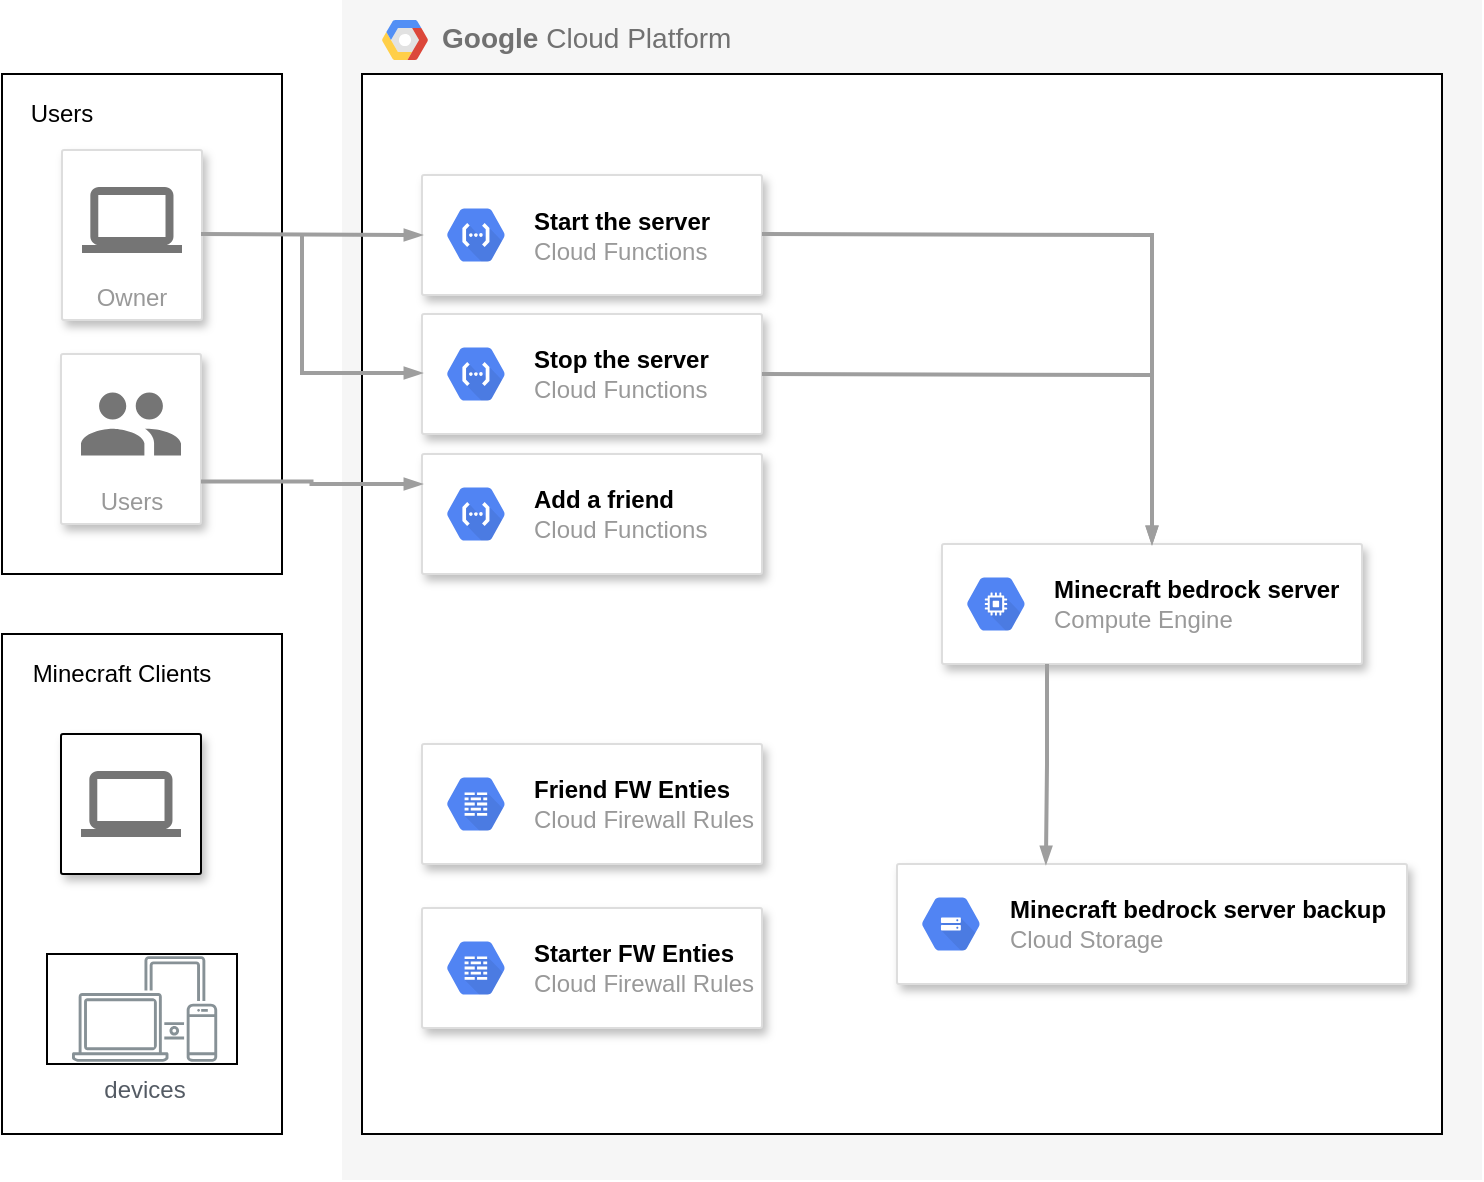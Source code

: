 <mxfile version="13.5.7" type="device"><diagram id="xHSbacs5IqQfL9tYKJFo" name="Page-1"><mxGraphModel dx="1086" dy="926" grid="1" gridSize="10" guides="1" tooltips="1" connect="1" arrows="1" fold="1" page="1" pageScale="1" pageWidth="850" pageHeight="1100" math="0" shadow="0"><root><mxCell id="0"/><mxCell id="1" parent="0"/><mxCell id="f6PlIfMKJTqJFVI9NhcM-6" value="&lt;b&gt;Google &lt;/b&gt;Cloud Platform" style="fillColor=#F6F6F6;strokeColor=none;shadow=0;gradientColor=none;fontSize=14;align=left;spacing=10;fontColor=#717171;9E9E9E;verticalAlign=top;spacingTop=-4;fontStyle=0;spacingLeft=40;html=1;" vertex="1" parent="1"><mxGeometry x="210" y="3" width="570" height="590" as="geometry"/></mxCell><mxCell id="f6PlIfMKJTqJFVI9NhcM-7" value="" style="shape=mxgraph.gcp2.google_cloud_platform;fillColor=#F6F6F6;strokeColor=none;shadow=0;gradientColor=none;" vertex="1" parent="f6PlIfMKJTqJFVI9NhcM-6"><mxGeometry width="23" height="20" relative="1" as="geometry"><mxPoint x="20" y="10" as="offset"/></mxGeometry></mxCell><mxCell id="uScAN5TrMaQNf4Spnvau-6" value="" style="rounded=0;whiteSpace=wrap;html=1;" parent="1" vertex="1"><mxGeometry x="40" y="40" width="140" height="250" as="geometry"/></mxCell><mxCell id="uScAN5TrMaQNf4Spnvau-9" value="Users" style="text;html=1;strokeColor=none;fillColor=none;align=center;verticalAlign=middle;whiteSpace=wrap;rounded=0;" parent="1" vertex="1"><mxGeometry x="50" y="50" width="40" height="20" as="geometry"/></mxCell><mxCell id="uScAN5TrMaQNf4Spnvau-12" value="" style="rounded=0;whiteSpace=wrap;html=1;" parent="1" vertex="1"><mxGeometry x="40" y="320" width="140" height="250" as="geometry"/></mxCell><mxCell id="uScAN5TrMaQNf4Spnvau-14" value="" style="rounded=0;whiteSpace=wrap;html=1;" parent="1" vertex="1"><mxGeometry x="62.5" y="480" width="95" height="55" as="geometry"/></mxCell><mxCell id="uScAN5TrMaQNf4Spnvau-15" value="Minecraft Clients" style="text;html=1;strokeColor=none;fillColor=none;align=center;verticalAlign=middle;whiteSpace=wrap;rounded=0;" parent="1" vertex="1"><mxGeometry x="50" y="330" width="100" height="20" as="geometry"/></mxCell><mxCell id="uScAN5TrMaQNf4Spnvau-19" value="devices" style="outlineConnect=0;gradientColor=none;fontColor=#545B64;strokeColor=none;fillColor=#879196;dashed=0;verticalLabelPosition=bottom;verticalAlign=top;align=center;html=1;fontSize=12;fontStyle=0;aspect=fixed;shape=mxgraph.aws4.illustration_devices;pointerEvents=1" parent="1" vertex="1"><mxGeometry x="75" y="481" width="72.6" height="53" as="geometry"/></mxCell><mxCell id="uScAN5TrMaQNf4Spnvau-20" value="" style="rounded=0;whiteSpace=wrap;html=1;" parent="1" vertex="1"><mxGeometry x="220" y="40" width="540" height="530" as="geometry"/></mxCell><mxCell id="uScAN5TrMaQNf4Spnvau-28" value="Users" style="strokeColor=#dddddd;shadow=1;strokeWidth=1;rounded=1;absoluteArcSize=1;arcSize=2;labelPosition=center;verticalLabelPosition=middle;align=center;verticalAlign=bottom;spacingLeft=0;fontColor=#999999;fontSize=12;whiteSpace=wrap;spacingBottom=2;" parent="1" vertex="1"><mxGeometry x="69.5" y="180" width="70" height="85" as="geometry"/></mxCell><mxCell id="uScAN5TrMaQNf4Spnvau-29" value="" style="dashed=0;connectable=0;html=1;fillColor=#757575;strokeColor=none;shape=mxgraph.gcp2.users;part=1;" parent="uScAN5TrMaQNf4Spnvau-28" vertex="1"><mxGeometry x="0.5" width="50" height="31.5" relative="1" as="geometry"><mxPoint x="-25" y="19.25" as="offset"/></mxGeometry></mxCell><mxCell id="uScAN5TrMaQNf4Spnvau-32" value="Owner" style="strokeColor=#dddddd;shadow=1;strokeWidth=1;rounded=1;absoluteArcSize=1;arcSize=2;labelPosition=center;verticalLabelPosition=middle;align=center;verticalAlign=bottom;spacingLeft=0;fontColor=#999999;fontSize=12;whiteSpace=wrap;spacingBottom=2;" parent="1" vertex="1"><mxGeometry x="70" y="78" width="70" height="85" as="geometry"/></mxCell><mxCell id="uScAN5TrMaQNf4Spnvau-33" value="" style="dashed=0;connectable=0;html=1;fillColor=#757575;strokeColor=none;shape=mxgraph.gcp2.laptop;part=1;" parent="uScAN5TrMaQNf4Spnvau-32" vertex="1"><mxGeometry x="0.5" width="50" height="33" relative="1" as="geometry"><mxPoint x="-25" y="18.5" as="offset"/></mxGeometry></mxCell><mxCell id="uScAN5TrMaQNf4Spnvau-35" value="" style="shadow=1;strokeWidth=1;rounded=1;absoluteArcSize=1;arcSize=2;labelPosition=center;verticalLabelPosition=middle;align=center;verticalAlign=bottom;spacingLeft=0;fontColor=#999999;fontSize=12;whiteSpace=wrap;spacingBottom=2;" parent="1" vertex="1"><mxGeometry x="69.5" y="370" width="70" height="70" as="geometry"/></mxCell><mxCell id="uScAN5TrMaQNf4Spnvau-36" value="" style="dashed=0;connectable=0;html=1;fillColor=#757575;strokeColor=none;shape=mxgraph.gcp2.laptop;part=1;" parent="uScAN5TrMaQNf4Spnvau-35" vertex="1"><mxGeometry x="0.5" width="50" height="33" relative="1" as="geometry"><mxPoint x="-25" y="18.5" as="offset"/></mxGeometry></mxCell><mxCell id="uScAN5TrMaQNf4Spnvau-37" value="" style="strokeColor=#dddddd;shadow=1;strokeWidth=1;rounded=1;absoluteArcSize=1;arcSize=2;fillColor=#ffffff;" parent="1" vertex="1"><mxGeometry x="250" y="90.5" width="170" height="60" as="geometry"/></mxCell><mxCell id="uScAN5TrMaQNf4Spnvau-38" value="&lt;div&gt;&lt;font color=&quot;#000000&quot;&gt;&lt;b&gt;Start the server&lt;/b&gt;&lt;/font&gt;&lt;br&gt;&lt;/div&gt;&lt;div&gt;Cloud Functions&lt;/div&gt;" style="dashed=0;connectable=0;html=1;fillColor=#5184F3;strokeColor=none;shape=mxgraph.gcp2.hexIcon;prIcon=cloud_functions;part=1;labelPosition=right;verticalLabelPosition=middle;align=left;verticalAlign=middle;spacingLeft=5;fontColor=#999999;fontSize=12;" parent="uScAN5TrMaQNf4Spnvau-37" vertex="1"><mxGeometry y="0.5" width="44" height="39" relative="1" as="geometry"><mxPoint x="5" y="-19.5" as="offset"/></mxGeometry></mxCell><mxCell id="uScAN5TrMaQNf4Spnvau-39" value="" style="strokeColor=#dddddd;shadow=1;strokeWidth=1;rounded=1;absoluteArcSize=1;arcSize=2;fillColor=#ffffff;" parent="1" vertex="1"><mxGeometry x="250" y="160" width="170" height="60" as="geometry"/></mxCell><mxCell id="uScAN5TrMaQNf4Spnvau-40" value="&lt;div&gt;&lt;font color=&quot;#000000&quot;&gt;&lt;b&gt;Stop the server&lt;/b&gt;&lt;/font&gt;&lt;br&gt;&lt;/div&gt;&lt;div&gt;Cloud Functions&lt;/div&gt;" style="dashed=0;connectable=0;html=1;fillColor=#5184F3;strokeColor=none;shape=mxgraph.gcp2.hexIcon;prIcon=cloud_functions;part=1;labelPosition=right;verticalLabelPosition=middle;align=left;verticalAlign=middle;spacingLeft=5;fontColor=#999999;fontSize=12;" parent="uScAN5TrMaQNf4Spnvau-39" vertex="1"><mxGeometry y="0.5" width="44" height="39" relative="1" as="geometry"><mxPoint x="5" y="-19.5" as="offset"/></mxGeometry></mxCell><mxCell id="uScAN5TrMaQNf4Spnvau-41" value="" style="strokeColor=#dddddd;shadow=1;strokeWidth=1;rounded=1;absoluteArcSize=1;arcSize=2;fillColor=#ffffff;" parent="1" vertex="1"><mxGeometry x="250" y="230" width="170" height="60" as="geometry"/></mxCell><mxCell id="uScAN5TrMaQNf4Spnvau-42" value="&lt;div&gt;&lt;font color=&quot;#000000&quot;&gt;&lt;b&gt;Add a friend&lt;/b&gt;&lt;/font&gt;&lt;br&gt;&lt;/div&gt;&lt;div&gt;Cloud Functions&lt;/div&gt;" style="dashed=0;connectable=0;html=1;fillColor=#5184F3;strokeColor=none;shape=mxgraph.gcp2.hexIcon;prIcon=cloud_functions;part=1;labelPosition=right;verticalLabelPosition=middle;align=left;verticalAlign=middle;spacingLeft=5;fontColor=#999999;fontSize=12;" parent="uScAN5TrMaQNf4Spnvau-41" vertex="1"><mxGeometry y="0.5" width="44" height="39" relative="1" as="geometry"><mxPoint x="5" y="-19.5" as="offset"/></mxGeometry></mxCell><mxCell id="uScAN5TrMaQNf4Spnvau-43" value="" style="strokeColor=#dddddd;shadow=1;strokeWidth=1;rounded=1;absoluteArcSize=1;arcSize=2;fillColor=#ffffff;" parent="1" vertex="1"><mxGeometry x="510" y="275" width="210" height="60" as="geometry"/></mxCell><mxCell id="uScAN5TrMaQNf4Spnvau-44" value="&lt;div&gt;&lt;font color=&quot;#000000&quot;&gt;&lt;b&gt;Minecraft bedrock server&lt;/b&gt;&lt;/font&gt;&lt;br&gt;&lt;/div&gt;&lt;div&gt;Compute Engine&lt;/div&gt;" style="dashed=0;connectable=0;html=1;fillColor=#5184F3;strokeColor=none;shape=mxgraph.gcp2.hexIcon;prIcon=compute_engine;part=1;labelPosition=right;verticalLabelPosition=middle;align=left;verticalAlign=middle;spacingLeft=5;fontColor=#999999;fontSize=12;" parent="uScAN5TrMaQNf4Spnvau-43" vertex="1"><mxGeometry y="0.5" width="44" height="39" relative="1" as="geometry"><mxPoint x="5" y="-19.5" as="offset"/></mxGeometry></mxCell><mxCell id="f6PlIfMKJTqJFVI9NhcM-1" value="" style="edgeStyle=orthogonalEdgeStyle;fontSize=12;html=1;endArrow=blockThin;endFill=1;rounded=0;strokeWidth=2;endSize=4;startSize=4;dashed=0;strokeColor=#9E9E9E;entryX=0;entryY=0.5;entryDx=0;entryDy=0;" edge="1" parent="1" target="uScAN5TrMaQNf4Spnvau-37"><mxGeometry width="100" relative="1" as="geometry"><mxPoint x="139.5" y="120" as="sourcePoint"/><mxPoint x="239.5" y="120" as="targetPoint"/></mxGeometry></mxCell><mxCell id="f6PlIfMKJTqJFVI9NhcM-2" value="" style="edgeStyle=orthogonalEdgeStyle;fontSize=12;html=1;endArrow=blockThin;endFill=1;rounded=0;strokeWidth=2;endSize=4;startSize=4;dashed=0;strokeColor=#9E9E9E;" edge="1" parent="1"><mxGeometry width="100" relative="1" as="geometry"><mxPoint x="190" y="120" as="sourcePoint"/><mxPoint x="250" y="189.5" as="targetPoint"/><Array as="points"><mxPoint x="190" y="190"/></Array></mxGeometry></mxCell><mxCell id="f6PlIfMKJTqJFVI9NhcM-3" value="" style="edgeStyle=orthogonalEdgeStyle;fontSize=12;html=1;endArrow=blockThin;endFill=1;rounded=0;strokeWidth=2;endSize=4;startSize=4;dashed=0;strokeColor=#9E9E9E;entryX=0;entryY=0.25;entryDx=0;entryDy=0;exitX=1;exitY=0.75;exitDx=0;exitDy=0;" edge="1" parent="1" source="uScAN5TrMaQNf4Spnvau-28" target="uScAN5TrMaQNf4Spnvau-41"><mxGeometry width="100" relative="1" as="geometry"><mxPoint x="140" y="250" as="sourcePoint"/><mxPoint x="240" y="250" as="targetPoint"/></mxGeometry></mxCell><mxCell id="f6PlIfMKJTqJFVI9NhcM-4" value="" style="edgeStyle=orthogonalEdgeStyle;fontSize=12;html=1;endArrow=blockThin;endFill=1;rounded=0;strokeWidth=2;endSize=4;startSize=4;dashed=0;strokeColor=#9E9E9E;entryX=0.5;entryY=0;entryDx=0;entryDy=0;" edge="1" parent="1" target="uScAN5TrMaQNf4Spnvau-43"><mxGeometry width="100" relative="1" as="geometry"><mxPoint x="420" y="120" as="sourcePoint"/><mxPoint x="520" y="120" as="targetPoint"/></mxGeometry></mxCell><mxCell id="f6PlIfMKJTqJFVI9NhcM-5" value="" style="edgeStyle=orthogonalEdgeStyle;fontSize=12;html=1;endArrow=blockThin;endFill=1;rounded=0;strokeWidth=2;endSize=4;startSize=4;dashed=0;strokeColor=#9E9E9E;entryX=0.5;entryY=0;entryDx=0;entryDy=0;" edge="1" parent="1" target="uScAN5TrMaQNf4Spnvau-43"><mxGeometry width="100" relative="1" as="geometry"><mxPoint x="420" y="190" as="sourcePoint"/><mxPoint x="520" y="190" as="targetPoint"/></mxGeometry></mxCell><mxCell id="f6PlIfMKJTqJFVI9NhcM-9" value="" style="strokeColor=#dddddd;shadow=1;strokeWidth=1;rounded=1;absoluteArcSize=1;arcSize=2;" vertex="1" parent="1"><mxGeometry x="250" y="375" width="170" height="60" as="geometry"/></mxCell><mxCell id="f6PlIfMKJTqJFVI9NhcM-10" value="&lt;font color=&quot;#000000&quot;&gt;&lt;b&gt;Friend FW Enties&lt;/b&gt;&lt;/font&gt;&lt;br&gt;Cloud Firewall Rules" style="dashed=0;connectable=0;html=1;fillColor=#5184F3;strokeColor=none;shape=mxgraph.gcp2.hexIcon;prIcon=cloud_firewall_rules;part=1;labelPosition=right;verticalLabelPosition=middle;align=left;verticalAlign=middle;spacingLeft=5;fontColor=#999999;fontSize=12;" vertex="1" parent="f6PlIfMKJTqJFVI9NhcM-9"><mxGeometry y="0.5" width="44" height="39" relative="1" as="geometry"><mxPoint x="5" y="-19.5" as="offset"/></mxGeometry></mxCell><mxCell id="f6PlIfMKJTqJFVI9NhcM-11" value="" style="strokeColor=#dddddd;shadow=1;strokeWidth=1;rounded=1;absoluteArcSize=1;arcSize=2;" vertex="1" parent="1"><mxGeometry x="250" y="457" width="170" height="60" as="geometry"/></mxCell><mxCell id="f6PlIfMKJTqJFVI9NhcM-12" value="&lt;font color=&quot;#000000&quot;&gt;&lt;b&gt;Starter FW Enties&lt;/b&gt;&lt;/font&gt;&lt;br&gt;Cloud Firewall Rules" style="dashed=0;connectable=0;html=1;fillColor=#5184F3;strokeColor=none;shape=mxgraph.gcp2.hexIcon;prIcon=cloud_firewall_rules;part=1;labelPosition=right;verticalLabelPosition=middle;align=left;verticalAlign=middle;spacingLeft=5;fontColor=#999999;fontSize=12;" vertex="1" parent="f6PlIfMKJTqJFVI9NhcM-11"><mxGeometry y="0.5" width="44" height="39" relative="1" as="geometry"><mxPoint x="5" y="-19.5" as="offset"/></mxGeometry></mxCell><mxCell id="f6PlIfMKJTqJFVI9NhcM-13" value="" style="strokeColor=#dddddd;shadow=1;strokeWidth=1;rounded=1;absoluteArcSize=1;arcSize=2;" vertex="1" parent="1"><mxGeometry x="487.5" y="435" width="255" height="60" as="geometry"/></mxCell><mxCell id="f6PlIfMKJTqJFVI9NhcM-14" value="&lt;b style=&quot;color: rgb(0 , 0 , 0)&quot;&gt;Minecraft bedrock server backup&lt;/b&gt;&lt;br&gt;Cloud Storage" style="dashed=0;connectable=0;html=1;fillColor=#5184F3;strokeColor=none;shape=mxgraph.gcp2.hexIcon;prIcon=cloud_storage;part=1;labelPosition=right;verticalLabelPosition=middle;align=left;verticalAlign=middle;spacingLeft=5;fontColor=#999999;fontSize=12;" vertex="1" parent="f6PlIfMKJTqJFVI9NhcM-13"><mxGeometry y="0.5" width="44" height="39" relative="1" as="geometry"><mxPoint x="5" y="-19.5" as="offset"/></mxGeometry></mxCell><mxCell id="f6PlIfMKJTqJFVI9NhcM-15" value="" style="edgeStyle=orthogonalEdgeStyle;fontSize=12;html=1;endArrow=blockThin;endFill=1;rounded=0;strokeWidth=2;endSize=4;startSize=4;dashed=0;strokeColor=#9E9E9E;exitX=0.25;exitY=1;exitDx=0;exitDy=0;entryX=0.292;entryY=0;entryDx=0;entryDy=0;entryPerimeter=0;" edge="1" parent="1" source="uScAN5TrMaQNf4Spnvau-43" target="f6PlIfMKJTqJFVI9NhcM-13"><mxGeometry width="100" relative="1" as="geometry"><mxPoint x="660" y="670" as="sourcePoint"/><mxPoint x="760" y="670" as="targetPoint"/></mxGeometry></mxCell></root></mxGraphModel></diagram></mxfile>